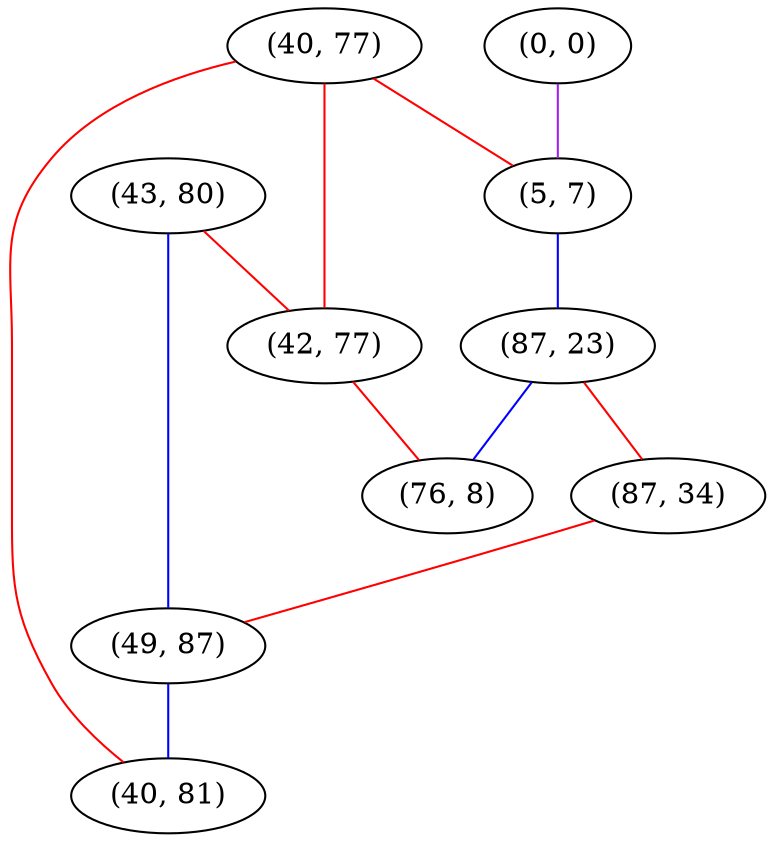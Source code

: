 graph "" {
"(43, 80)";
"(0, 0)";
"(40, 77)";
"(42, 77)";
"(5, 7)";
"(87, 23)";
"(87, 34)";
"(49, 87)";
"(40, 81)";
"(76, 8)";
"(43, 80)" -- "(42, 77)"  [color=red, key=0, weight=1];
"(43, 80)" -- "(49, 87)"  [color=blue, key=0, weight=3];
"(0, 0)" -- "(5, 7)"  [color=purple, key=0, weight=4];
"(40, 77)" -- "(40, 81)"  [color=red, key=0, weight=1];
"(40, 77)" -- "(42, 77)"  [color=red, key=0, weight=1];
"(40, 77)" -- "(5, 7)"  [color=red, key=0, weight=1];
"(42, 77)" -- "(76, 8)"  [color=red, key=0, weight=1];
"(5, 7)" -- "(87, 23)"  [color=blue, key=0, weight=3];
"(87, 23)" -- "(87, 34)"  [color=red, key=0, weight=1];
"(87, 23)" -- "(76, 8)"  [color=blue, key=0, weight=3];
"(87, 34)" -- "(49, 87)"  [color=red, key=0, weight=1];
"(49, 87)" -- "(40, 81)"  [color=blue, key=0, weight=3];
}
